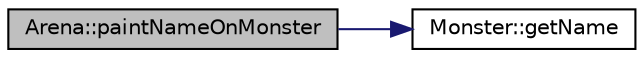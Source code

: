 digraph "Arena::paintNameOnMonster"
{
  bgcolor="transparent";
  edge [fontname="Helvetica",fontsize="10",labelfontname="Helvetica",labelfontsize="10"];
  node [fontname="Helvetica",fontsize="10",shape=record];
  rankdir="LR";
  Node636 [label="Arena::paintNameOnMonster",height=0.2,width=0.4,color="black", fillcolor="grey75", style="filled", fontcolor="black"];
  Node636 -> Node637 [color="midnightblue",fontsize="10",style="solid",fontname="Helvetica"];
  Node637 [label="Monster::getName",height=0.2,width=0.4,color="black",URL="$classMonster.html#a1bce64ddf30204cc73ae0f6eab7e6b59"];
}

